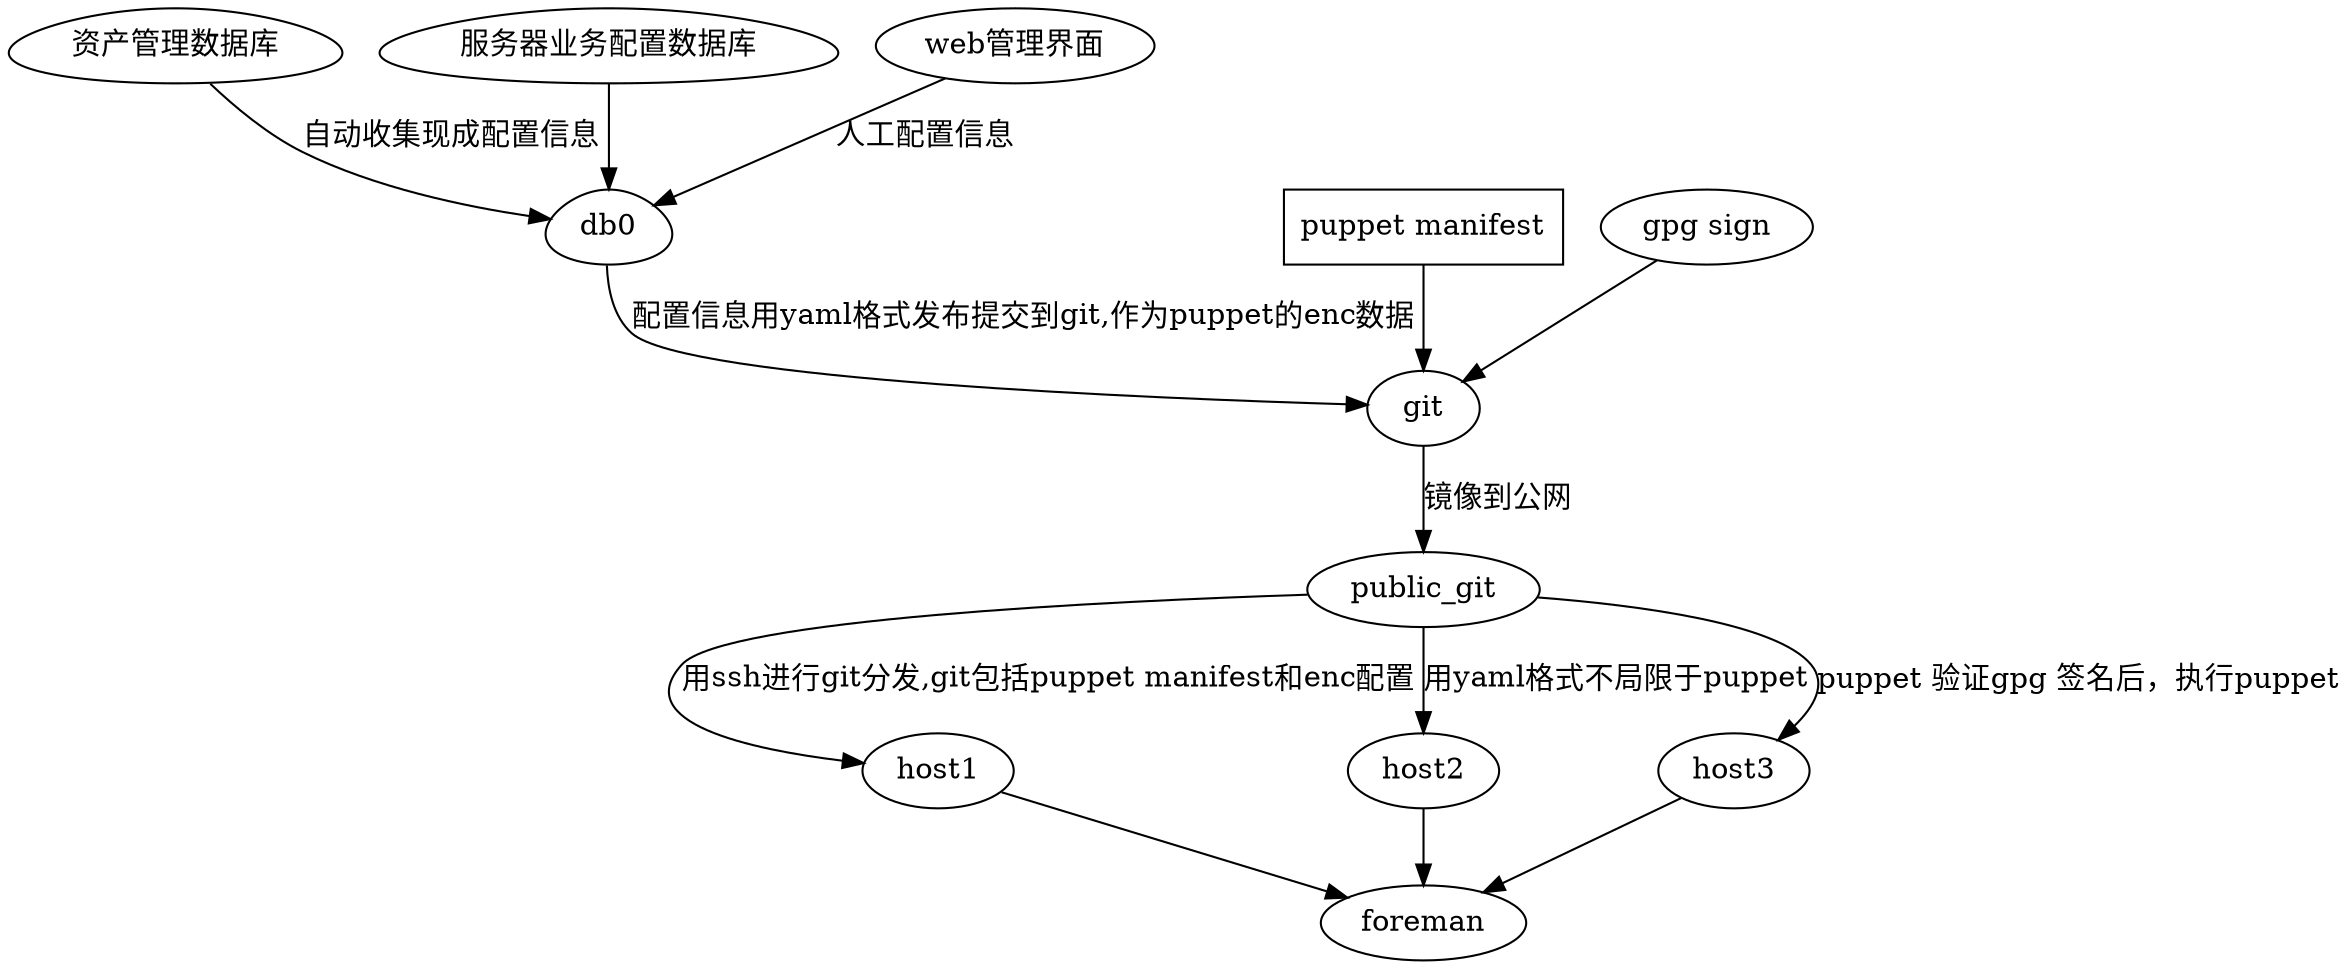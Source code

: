 digraph G {
	db1 -> db0 [label="自动收集现成配置信息"]
	db2 -> db0
	"web管理界面" -> db0 [label="人工配置信息"]
	db0 -> git [label="配置信息用yaml格式发布提交到git,作为puppet的enc数据"]
	"puppet manifest" -> git
	"gpg sign" -> git
	git -> public_git [label="镜像到公网" ]
	public_git -> host1 [label="用ssh进行git分发,git包括puppet manifest和enc配置"]
	public_git -> host2 [label="用yaml格式不局限于puppet" ]
	public_git -> host3 [label="puppet 验证gpg 签名后，执行puppet"]
	host1 -> foreman
	host2 -> foreman
	host3 -> foreman
	
	db1 [shape=egg,label="资产管理数据库"];
	db2 [shape=egg,label="服务器业务配置数据库"];
	db0 [shape=egg];
	"puppet manifest" [shape=box]
	"gpg sign" [shap=point]
	}
